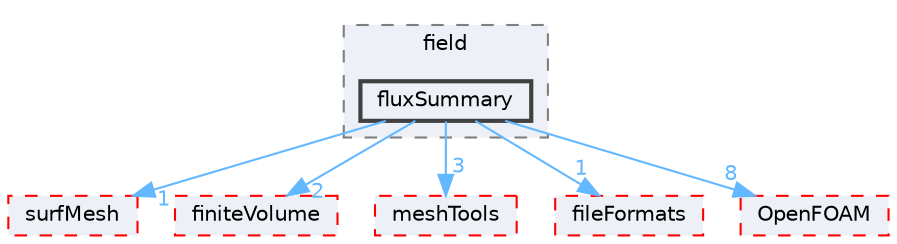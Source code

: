 digraph "src/functionObjects/field/fluxSummary"
{
 // LATEX_PDF_SIZE
  bgcolor="transparent";
  edge [fontname=Helvetica,fontsize=10,labelfontname=Helvetica,labelfontsize=10];
  node [fontname=Helvetica,fontsize=10,shape=box,height=0.2,width=0.4];
  compound=true
  subgraph clusterdir_bae024cac12ddc6733a616261920a91f {
    graph [ bgcolor="#edf0f7", pencolor="grey50", label="field", fontname=Helvetica,fontsize=10 style="filled,dashed", URL="dir_bae024cac12ddc6733a616261920a91f.html",tooltip=""]
  dir_848e37bd8c8dab77e39e74f90e40a895 [label="fluxSummary", fillcolor="#edf0f7", color="grey25", style="filled,bold", URL="dir_848e37bd8c8dab77e39e74f90e40a895.html",tooltip=""];
  }
  dir_0a88fe22feb23ce5f078a04a1df67721 [label="surfMesh", fillcolor="#edf0f7", color="red", style="filled,dashed", URL="dir_0a88fe22feb23ce5f078a04a1df67721.html",tooltip=""];
  dir_9bd15774b555cf7259a6fa18f99fe99b [label="finiteVolume", fillcolor="#edf0f7", color="red", style="filled,dashed", URL="dir_9bd15774b555cf7259a6fa18f99fe99b.html",tooltip=""];
  dir_ae30ad0bef50cf391b24c614251bb9fd [label="meshTools", fillcolor="#edf0f7", color="red", style="filled,dashed", URL="dir_ae30ad0bef50cf391b24c614251bb9fd.html",tooltip=""];
  dir_b05602f37bb521a7142c0a3e200b5f35 [label="fileFormats", fillcolor="#edf0f7", color="red", style="filled,dashed", URL="dir_b05602f37bb521a7142c0a3e200b5f35.html",tooltip=""];
  dir_c5473ff19b20e6ec4dfe5c310b3778a8 [label="OpenFOAM", fillcolor="#edf0f7", color="red", style="filled,dashed", URL="dir_c5473ff19b20e6ec4dfe5c310b3778a8.html",tooltip=""];
  dir_848e37bd8c8dab77e39e74f90e40a895->dir_0a88fe22feb23ce5f078a04a1df67721 [headlabel="1", labeldistance=1.5 headhref="dir_001446_003891.html" href="dir_001446_003891.html" color="steelblue1" fontcolor="steelblue1"];
  dir_848e37bd8c8dab77e39e74f90e40a895->dir_9bd15774b555cf7259a6fa18f99fe99b [headlabel="2", labeldistance=1.5 headhref="dir_001446_001387.html" href="dir_001446_001387.html" color="steelblue1" fontcolor="steelblue1"];
  dir_848e37bd8c8dab77e39e74f90e40a895->dir_ae30ad0bef50cf391b24c614251bb9fd [headlabel="3", labeldistance=1.5 headhref="dir_001446_002382.html" href="dir_001446_002382.html" color="steelblue1" fontcolor="steelblue1"];
  dir_848e37bd8c8dab77e39e74f90e40a895->dir_b05602f37bb521a7142c0a3e200b5f35 [headlabel="1", labeldistance=1.5 headhref="dir_001446_001353.html" href="dir_001446_001353.html" color="steelblue1" fontcolor="steelblue1"];
  dir_848e37bd8c8dab77e39e74f90e40a895->dir_c5473ff19b20e6ec4dfe5c310b3778a8 [headlabel="8", labeldistance=1.5 headhref="dir_001446_002695.html" href="dir_001446_002695.html" color="steelblue1" fontcolor="steelblue1"];
}
